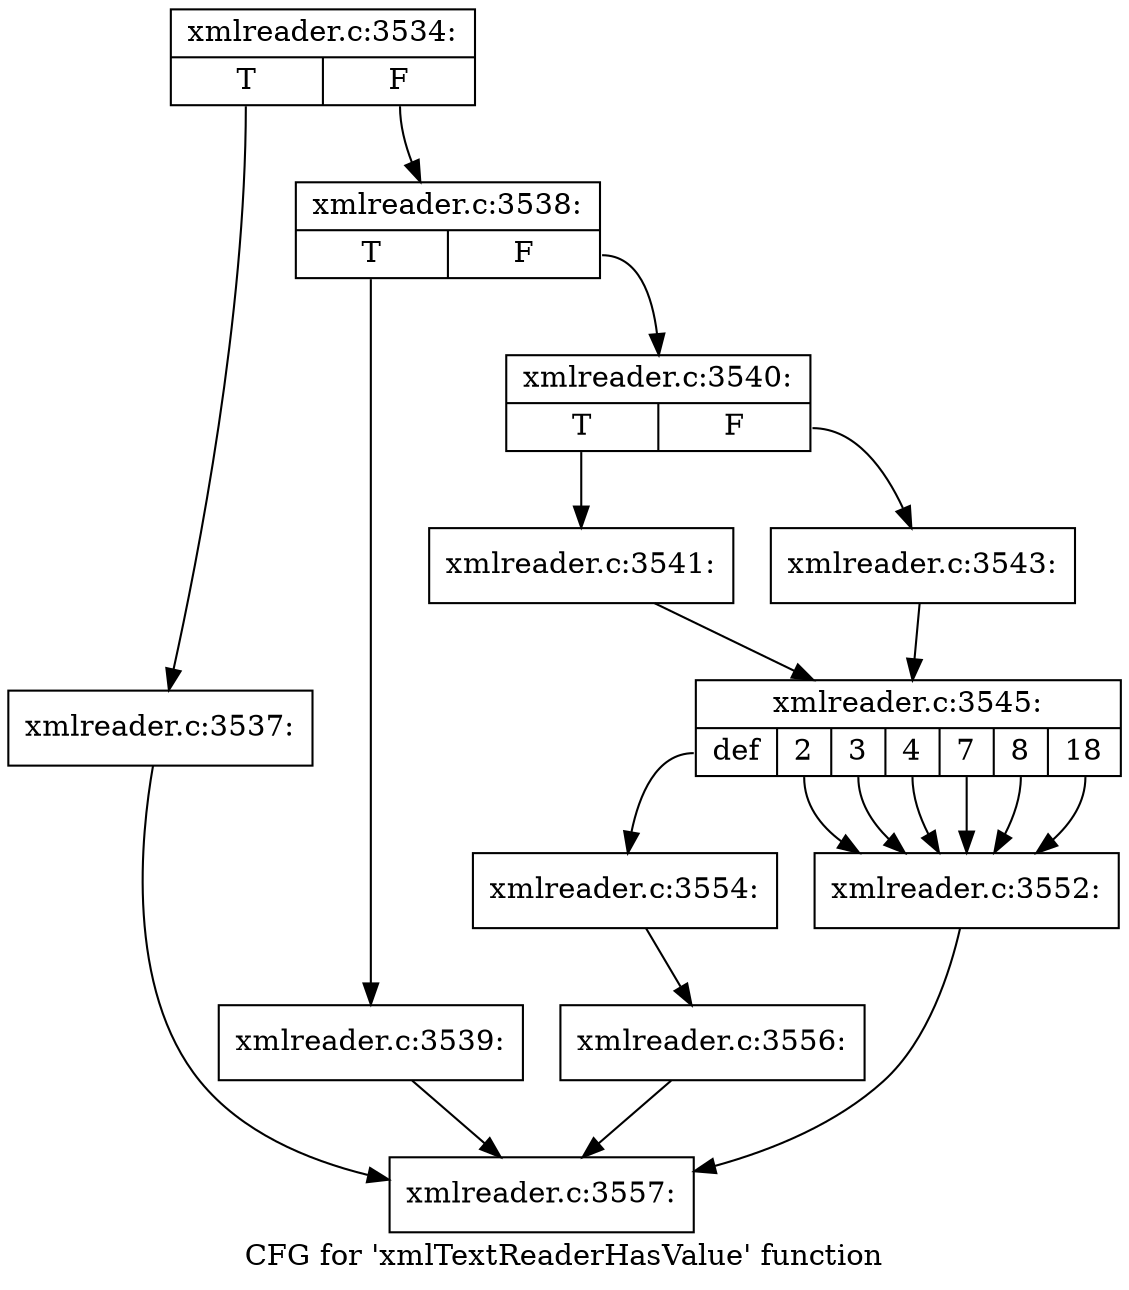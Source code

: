 digraph "CFG for 'xmlTextReaderHasValue' function" {
	label="CFG for 'xmlTextReaderHasValue' function";

	Node0x55e4493fcd10 [shape=record,label="{xmlreader.c:3534:|{<s0>T|<s1>F}}"];
	Node0x55e4493fcd10:s0 -> Node0x55e449330400;
	Node0x55e4493fcd10:s1 -> Node0x55e449330450;
	Node0x55e449330400 [shape=record,label="{xmlreader.c:3537:}"];
	Node0x55e449330400 -> Node0x55e4493fd240;
	Node0x55e449330450 [shape=record,label="{xmlreader.c:3538:|{<s0>T|<s1>F}}"];
	Node0x55e449330450:s0 -> Node0x55e449330910;
	Node0x55e449330450:s1 -> Node0x55e449330960;
	Node0x55e449330910 [shape=record,label="{xmlreader.c:3539:}"];
	Node0x55e449330910 -> Node0x55e4493fd240;
	Node0x55e449330960 [shape=record,label="{xmlreader.c:3540:|{<s0>T|<s1>F}}"];
	Node0x55e449330960:s0 -> Node0x55e449330e80;
	Node0x55e449330960:s1 -> Node0x55e449330f20;
	Node0x55e449330e80 [shape=record,label="{xmlreader.c:3541:}"];
	Node0x55e449330e80 -> Node0x55e449330ed0;
	Node0x55e449330f20 [shape=record,label="{xmlreader.c:3543:}"];
	Node0x55e449330f20 -> Node0x55e449330ed0;
	Node0x55e449330ed0 [shape=record,label="{xmlreader.c:3545:|{<s0>def|<s1>2|<s2>3|<s3>4|<s4>7|<s5>8|<s6>18}}"];
	Node0x55e449330ed0:s0 -> Node0x55e4494029d0;
	Node0x55e449330ed0:s1 -> Node0x55e449402ab0;
	Node0x55e449330ed0:s2 -> Node0x55e449402ab0;
	Node0x55e449330ed0:s3 -> Node0x55e449402ab0;
	Node0x55e449330ed0:s4 -> Node0x55e449402ab0;
	Node0x55e449330ed0:s5 -> Node0x55e449402ab0;
	Node0x55e449330ed0:s6 -> Node0x55e449402ab0;
	Node0x55e449402ab0 [shape=record,label="{xmlreader.c:3552:}"];
	Node0x55e449402ab0 -> Node0x55e4493fd240;
	Node0x55e4494029d0 [shape=record,label="{xmlreader.c:3554:}"];
	Node0x55e4494029d0 -> Node0x55e449402860;
	Node0x55e449402860 [shape=record,label="{xmlreader.c:3556:}"];
	Node0x55e449402860 -> Node0x55e4493fd240;
	Node0x55e4493fd240 [shape=record,label="{xmlreader.c:3557:}"];
}
